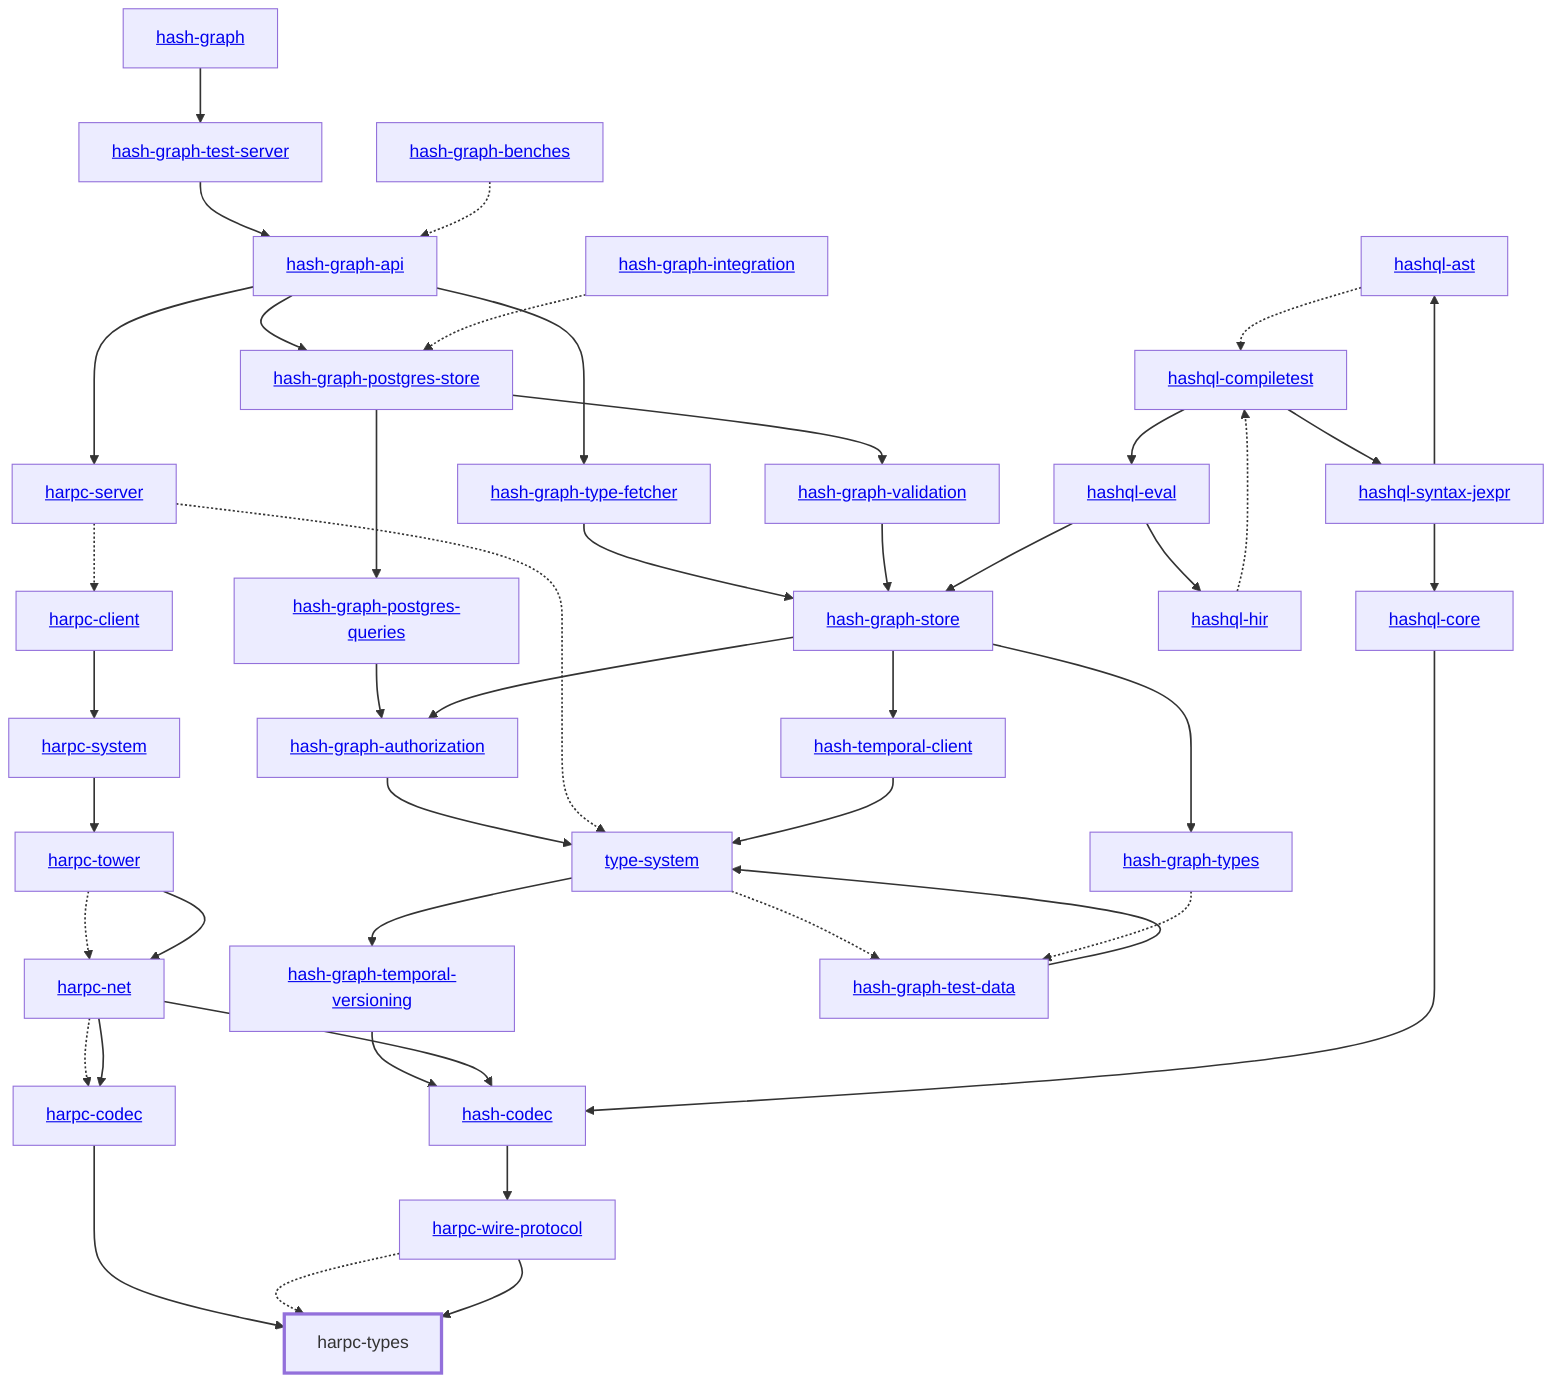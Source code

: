 graph TD
    linkStyle default stroke-width:1.5px
    classDef default stroke-width:1px
    classDef root stroke-width:3px
    classDef dev stroke-width:1px
    classDef build stroke-width:1px
    %% Legend
    %% --> : Normal dependency
    %% -.-> : Dev dependency
    %% ---> : Build dependency
    0[<a href="../hash_graph">hash-graph</a>]
    1[<a href="../type_system">type-system</a>]
    2[<a href="../hash_codec">hash-codec</a>]
    3[<a href="../hash_graph_api">hash-graph-api</a>]
    4[<a href="../hash_graph_authorization">hash-graph-authorization</a>]
    5[<a href="../hash_graph_postgres_queries">hash-graph-postgres-queries</a>]
    6[<a href="../hash_graph_postgres_store">hash-graph-postgres-store</a>]
    7[<a href="../hash_graph_store">hash-graph-store</a>]
    8[<a href="../hash_graph_temporal_versioning">hash-graph-temporal-versioning</a>]
    9[<a href="../hash_graph_test_server">hash-graph-test-server</a>]
    10[<a href="../hash_graph_type_fetcher">hash-graph-type-fetcher</a>]
    11[<a href="../hash_graph_types">hash-graph-types</a>]
    12[<a href="../hash_graph_validation">hash-graph-validation</a>]
    13[<a href="../harpc_client">harpc-client</a>]
    14[<a href="../harpc_codec">harpc-codec</a>]
    15[<a href="../harpc_net">harpc-net</a>]
    16[<a href="../harpc_server">harpc-server</a>]
    17[<a href="../harpc_system">harpc-system</a>]
    18[<a href="../harpc_tower">harpc-tower</a>]
    19[harpc-types]
    class 19 root
    20[<a href="../harpc_wire_protocol">harpc-wire-protocol</a>]
    21[<a href="../hashql_ast">hashql-ast</a>]
    22[<a href="../hashql_compiletest">hashql-compiletest</a>]
    23[<a href="../hashql_core">hashql-core</a>]
    24[<a href="../hashql_eval">hashql-eval</a>]
    25[<a href="../hashql_hir">hashql-hir</a>]
    26[<a href="../hashql_syntax_jexpr">hashql-syntax-jexpr</a>]
    27[<a href="../hash_temporal_client">hash-temporal-client</a>]
    28[<a href="../hash_graph_benches">hash-graph-benches</a>]
    29[<a href="../hash_graph_integration">hash-graph-integration</a>]
    30[<a href="../hash_graph_test_data">hash-graph-test-data</a>]
    0 --> 9
    1 --> 8
    1 -.-> 30
    2 --> 20
    3 --> 6
    3 --> 10
    3 --> 16
    4 --> 1
    5 --> 4
    6 --> 5
    6 --> 12
    7 --> 4
    7 --> 11
    7 --> 27
    8 --> 2
    9 --> 3
    10 --> 7
    11 -.-> 30
    12 --> 7
    13 --> 17
    14 --> 19
    15 --> 2
    15 -.-> 14
    15 --> 14
    16 -.-> 1
    16 -.-> 13
    17 --> 18
    18 -.-> 15
    18 --> 15
    20 -.-> 19
    20 --> 19
    21 -.-> 22
    22 --> 24
    22 --> 26
    23 --> 2
    24 --> 7
    24 --> 25
    25 -.-> 22
    26 --> 21
    26 --> 23
    27 --> 1
    28 -.-> 3
    29 -.-> 6
    30 --> 1